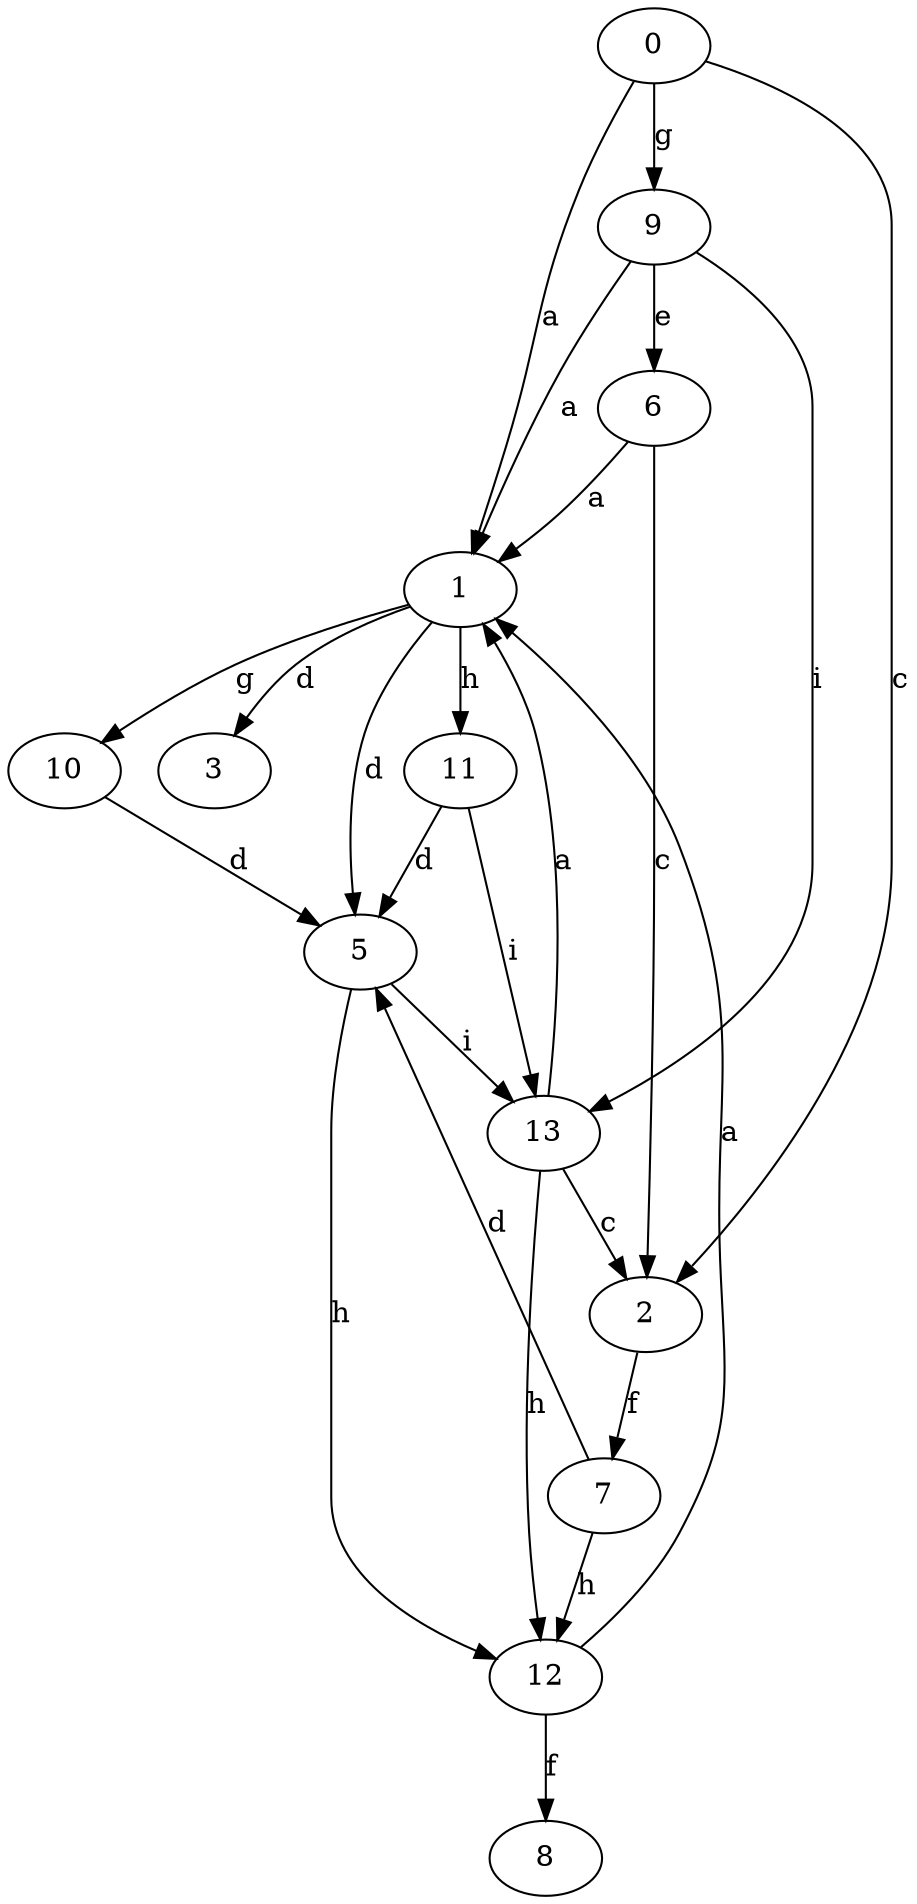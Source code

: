 strict digraph  {
0;
1;
2;
3;
5;
6;
7;
8;
9;
10;
11;
12;
13;
0 -> 1  [label=a];
0 -> 2  [label=c];
0 -> 9  [label=g];
1 -> 3  [label=d];
1 -> 5  [label=d];
1 -> 10  [label=g];
1 -> 11  [label=h];
2 -> 7  [label=f];
5 -> 12  [label=h];
5 -> 13  [label=i];
6 -> 1  [label=a];
6 -> 2  [label=c];
7 -> 5  [label=d];
7 -> 12  [label=h];
9 -> 1  [label=a];
9 -> 6  [label=e];
9 -> 13  [label=i];
10 -> 5  [label=d];
11 -> 5  [label=d];
11 -> 13  [label=i];
12 -> 1  [label=a];
12 -> 8  [label=f];
13 -> 1  [label=a];
13 -> 2  [label=c];
13 -> 12  [label=h];
}
